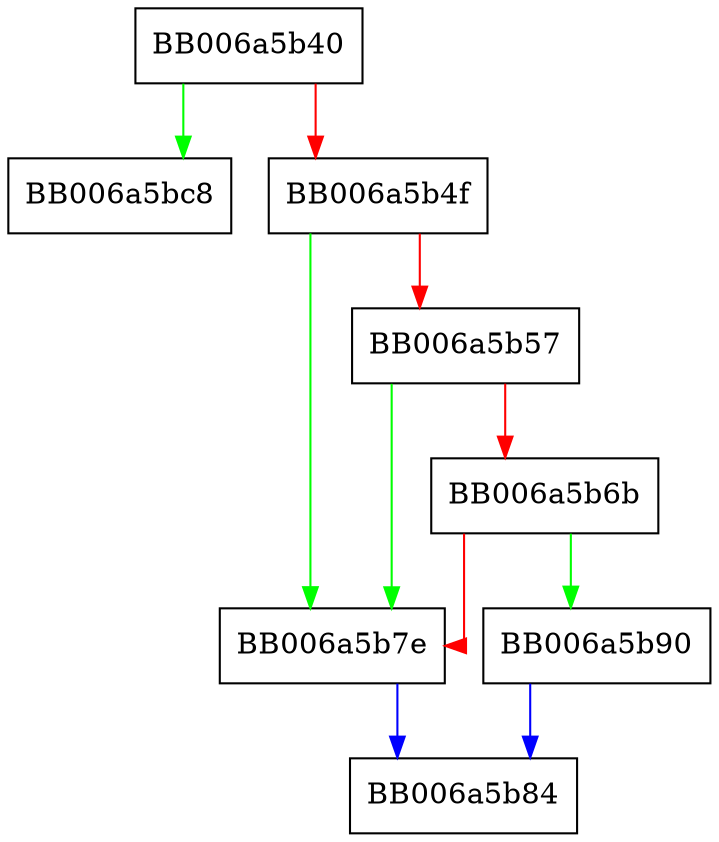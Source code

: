 digraph ossl_blake2s_get_ctx_params {
  node [shape="box"];
  graph [splines=ortho];
  BB006a5b40 -> BB006a5bc8 [color="green"];
  BB006a5b40 -> BB006a5b4f [color="red"];
  BB006a5b4f -> BB006a5b7e [color="green"];
  BB006a5b4f -> BB006a5b57 [color="red"];
  BB006a5b57 -> BB006a5b7e [color="green"];
  BB006a5b57 -> BB006a5b6b [color="red"];
  BB006a5b6b -> BB006a5b90 [color="green"];
  BB006a5b6b -> BB006a5b7e [color="red"];
  BB006a5b7e -> BB006a5b84 [color="blue"];
  BB006a5b90 -> BB006a5b84 [color="blue"];
}